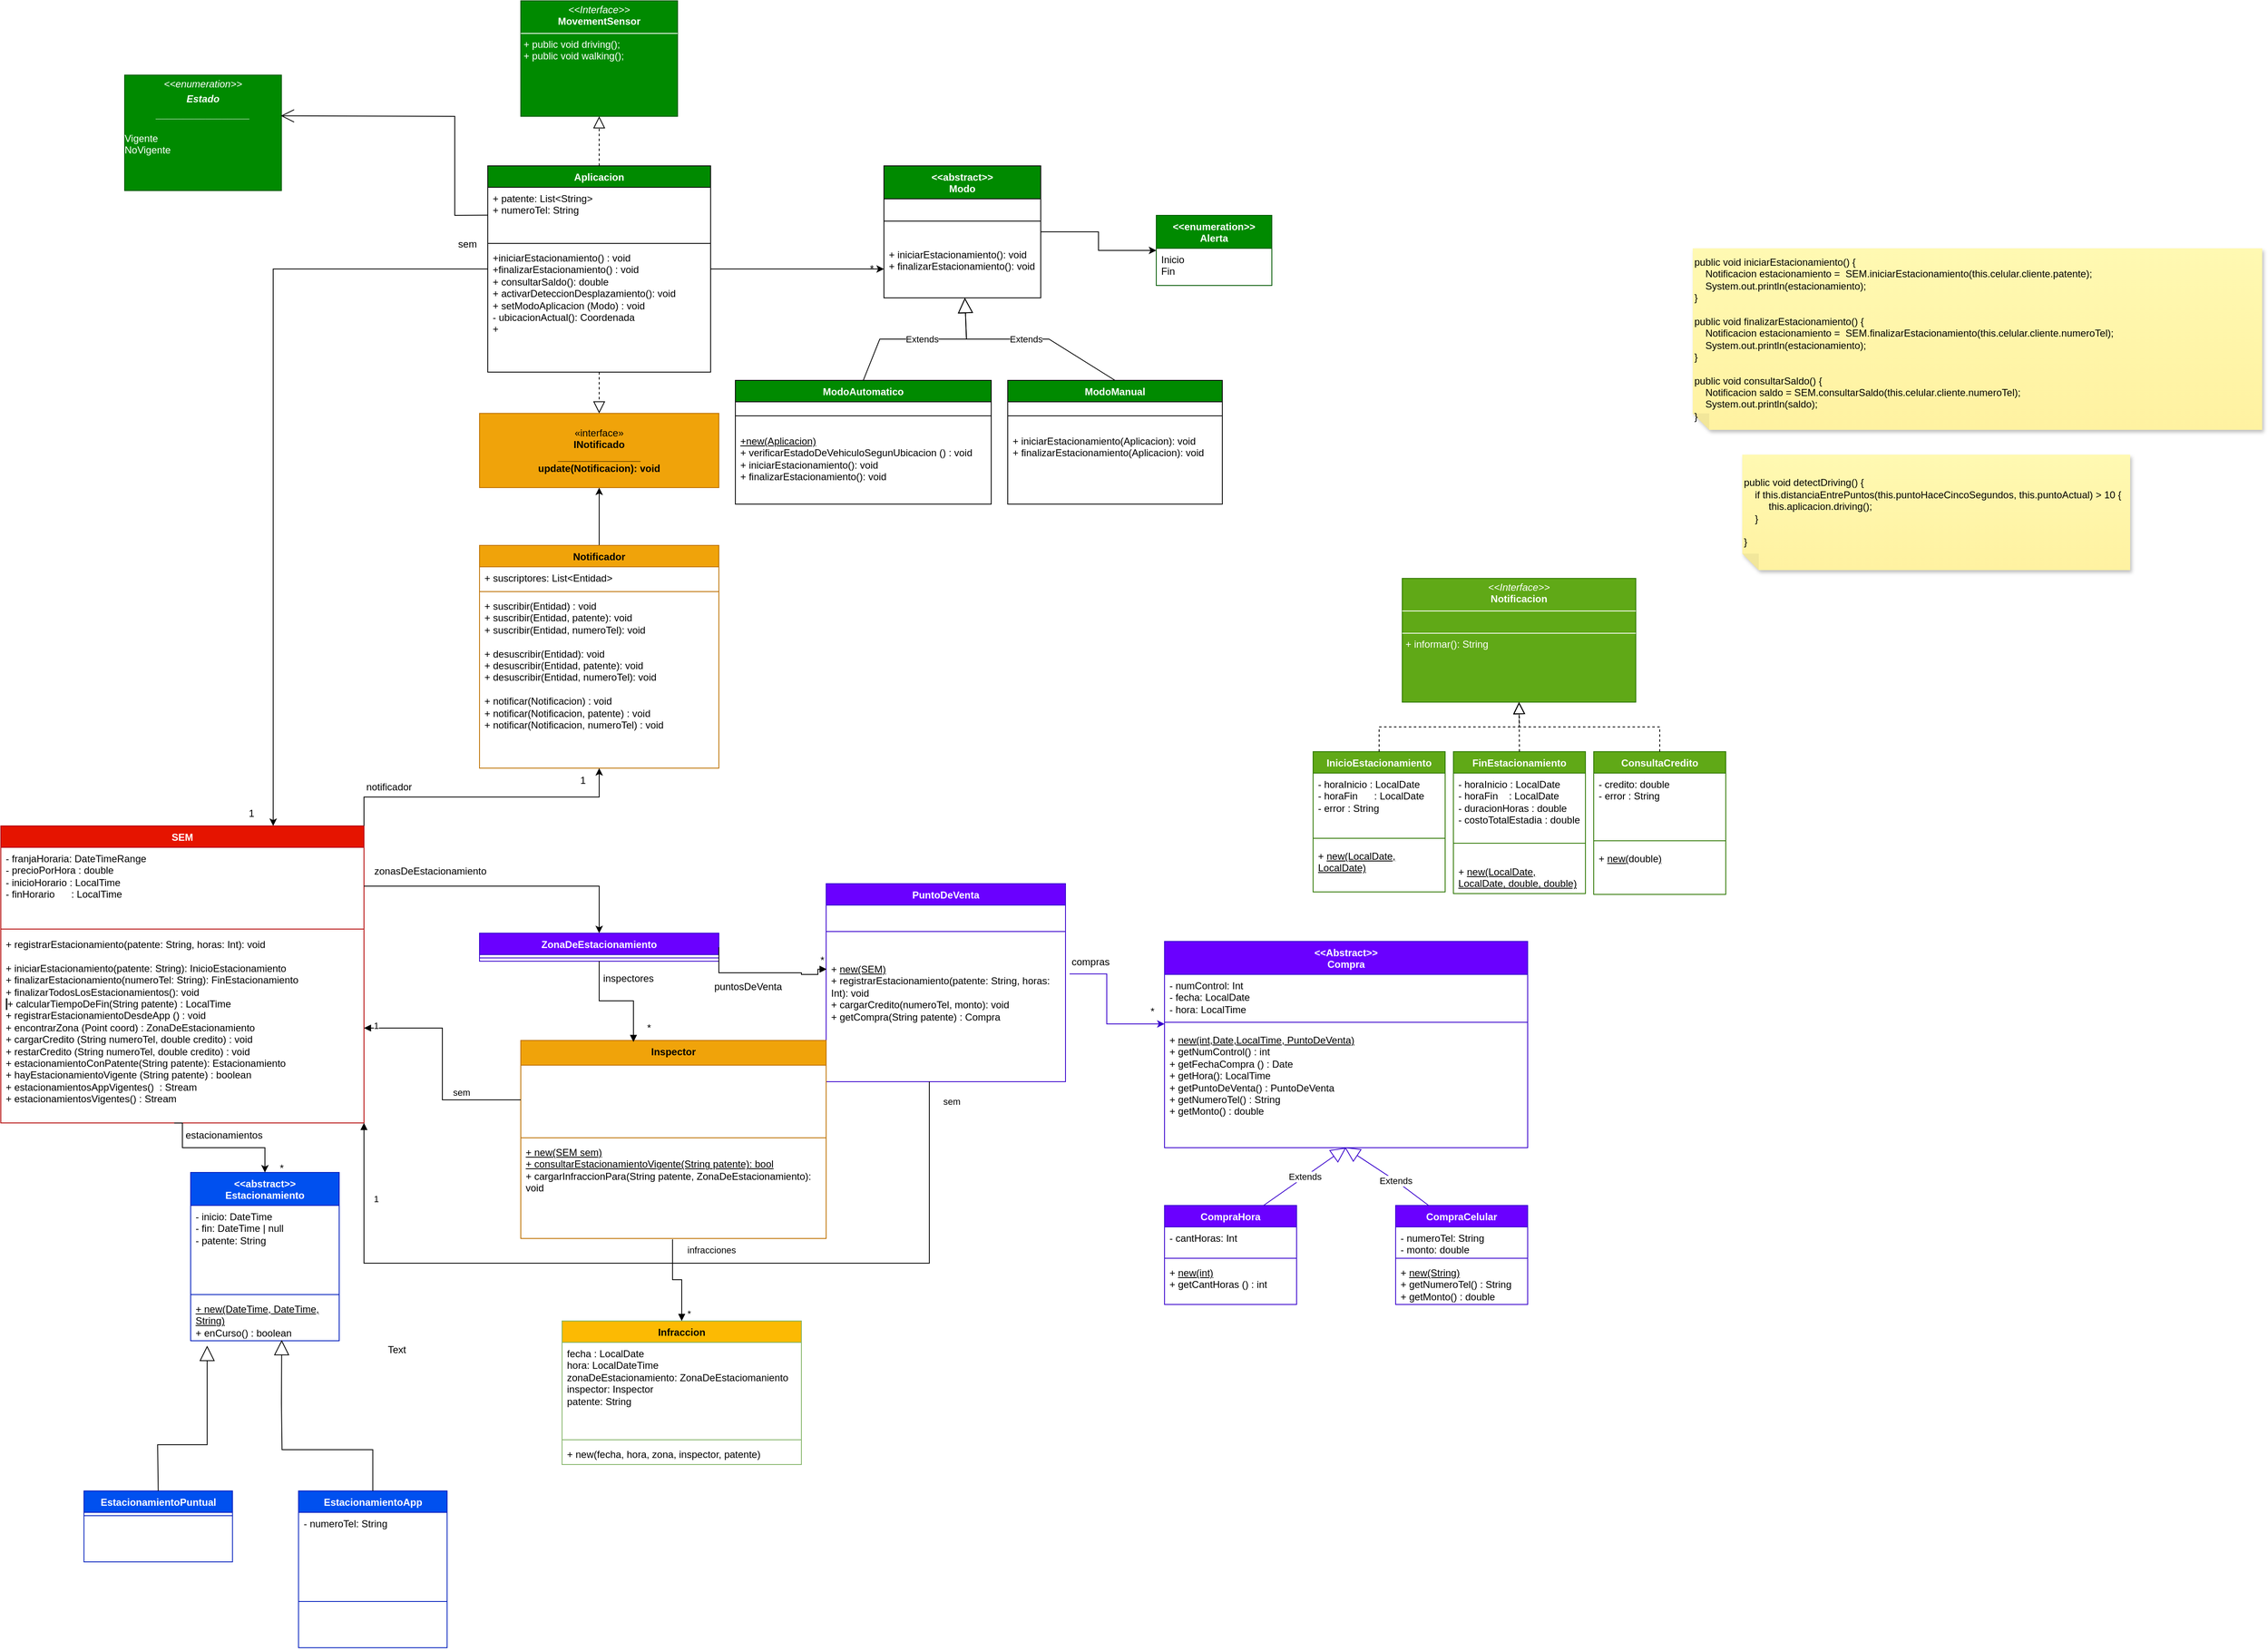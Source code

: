 <mxfile version="21.6.5" type="device">
  <diagram name="Página-1" id="Ph8hgLy5qz2Ab7b8ZbOv">
    <mxGraphModel dx="2476" dy="4134" grid="1" gridSize="10" guides="0" tooltips="0" connect="1" arrows="1" fold="1" page="1" pageScale="1" pageWidth="850" pageHeight="1100" math="0" shadow="0">
      <root>
        <mxCell id="0" />
        <mxCell id="1" parent="0" />
        <mxCell id="8a3vDf_izCCoVC7hsI8W-1" value="SEM" style="swimlane;fontStyle=1;align=center;verticalAlign=top;childLayout=stackLayout;horizontal=1;startSize=26;horizontalStack=0;resizeParent=1;resizeParentMax=0;resizeLast=0;collapsible=1;marginBottom=0;whiteSpace=wrap;html=1;fillColor=#e51400;strokeColor=#B20000;fontColor=#ffffff;" parent="1" vertex="1">
          <mxGeometry x="-350" y="-1340" width="440" height="360" as="geometry" />
        </mxCell>
        <mxCell id="8a3vDf_izCCoVC7hsI8W-2" value="- franjaHoraria: DateTimeRange&lt;br&gt;- precioPorHora : double&lt;br&gt;- inicioHorario : LocalTime&lt;br&gt;- finHorario&amp;nbsp; &amp;nbsp; &amp;nbsp; : LocalTime" style="text;strokeColor=none;fillColor=none;align=left;verticalAlign=top;spacingLeft=4;spacingRight=4;overflow=hidden;rotatable=0;points=[[0,0.5],[1,0.5]];portConstraint=eastwest;whiteSpace=wrap;html=1;" parent="8a3vDf_izCCoVC7hsI8W-1" vertex="1">
          <mxGeometry y="26" width="440" height="94" as="geometry" />
        </mxCell>
        <mxCell id="8a3vDf_izCCoVC7hsI8W-3" value="" style="line;strokeWidth=1;fillColor=none;align=left;verticalAlign=middle;spacingTop=-1;spacingLeft=3;spacingRight=3;rotatable=0;labelPosition=right;points=[];portConstraint=eastwest;strokeColor=inherit;" parent="8a3vDf_izCCoVC7hsI8W-1" vertex="1">
          <mxGeometry y="120" width="440" height="10" as="geometry" />
        </mxCell>
        <mxCell id="8a3vDf_izCCoVC7hsI8W-4" value="&lt;div&gt;&lt;span style=&quot;background-color: initial;&quot;&gt;+ registrarEstacionamiento(patente: String, horas: Int): void&lt;/span&gt;&lt;/div&gt;&lt;div&gt;&lt;span style=&quot;background-color: initial;&quot;&gt;&lt;br&gt;&lt;/span&gt;&lt;/div&gt;&lt;div&gt;+ iniciarEstacionamiento(patente: String): InicioEstacionamiento&lt;span style=&quot;background-color: initial;&quot;&gt;&lt;br&gt;&lt;/span&gt;&lt;/div&gt;&lt;div&gt;+ finalizarEstacionamiento(numeroTel: String):&amp;nbsp;&lt;span style=&quot;background-color: initial;&quot;&gt;FinEstacionamiento&lt;/span&gt;&lt;/div&gt;&lt;div&gt;&lt;span style=&quot;background-color: initial;&quot;&gt;+ finalizarTodosLosEstacionamientos(): void&lt;/span&gt;&lt;br&gt;&lt;/div&gt;&lt;div&gt;&lt;span style=&quot;background-color:#2f2f2f;padding:0px 0px 0px 2px;&quot;&gt;&lt;/span&gt;&lt;span style=&quot;background-color: initial;&quot;&gt;+ calcularTiempoDeFin(String patente) : LocalTime&amp;nbsp;&lt;/span&gt;&lt;/div&gt;&lt;div&gt;&lt;span style=&quot;background-color: initial;&quot;&gt;+ registrarEstacionamientoDesdeApp () : void&amp;nbsp;&lt;/span&gt;&lt;/div&gt;&lt;div&gt;&lt;span style=&quot;background-color: initial;&quot;&gt;+ encontrarZona (Point coord) : ZonaDeEstacionamiento&lt;/span&gt;&lt;/div&gt;&lt;div&gt;&lt;span style=&quot;background-color: initial;&quot;&gt;+ cargarCredito (String numeroTel, double credito) : void&amp;nbsp;&lt;/span&gt;&lt;/div&gt;&lt;div&gt;&lt;span style=&quot;background-color: initial;&quot;&gt;+ restarCredito (String numeroTel, double credito) : void&lt;/span&gt;&lt;/div&gt;+ estacionamientoConPatente(String patente)&lt;span style=&quot;background-color: initial;&quot;&gt;: Estacionamiento&lt;/span&gt;&lt;br&gt;&lt;div&gt;+ hayEstacionamientoVigente (String patente) : boolean&lt;/div&gt;&lt;div&gt;+ estacionamientosAppVigentes()&amp;nbsp; : Stream&lt;/div&gt;&lt;div&gt;+ estacionamientosVigentes() : Stream&lt;/div&gt;&lt;div&gt;&lt;br&gt;&lt;/div&gt;" style="text;strokeColor=none;fillColor=none;align=left;verticalAlign=top;spacingLeft=4;spacingRight=4;overflow=hidden;rotatable=0;points=[[0,0.5],[1,0.5]];portConstraint=eastwest;whiteSpace=wrap;html=1;" parent="8a3vDf_izCCoVC7hsI8W-1" vertex="1">
          <mxGeometry y="130" width="440" height="230" as="geometry" />
        </mxCell>
        <mxCell id="8a3vDf_izCCoVC7hsI8W-12" value="PuntoDeVenta" style="swimlane;fontStyle=1;align=center;verticalAlign=top;childLayout=stackLayout;horizontal=1;startSize=26;horizontalStack=0;resizeParent=1;resizeParentMax=0;resizeLast=0;collapsible=1;marginBottom=0;whiteSpace=wrap;html=1;fillColor=#6a00ff;strokeColor=#3700CC;fontColor=#ffffff;" parent="1" vertex="1">
          <mxGeometry x="650" y="-1270" width="290" height="240" as="geometry" />
        </mxCell>
        <mxCell id="8a3vDf_izCCoVC7hsI8W-14" value="" style="line;strokeWidth=1;fillColor=none;align=left;verticalAlign=middle;spacingTop=-1;spacingLeft=3;spacingRight=3;rotatable=0;labelPosition=right;points=[];portConstraint=eastwest;strokeColor=inherit;" parent="8a3vDf_izCCoVC7hsI8W-12" vertex="1">
          <mxGeometry y="26" width="290" height="64" as="geometry" />
        </mxCell>
        <mxCell id="8a3vDf_izCCoVC7hsI8W-15" value="&lt;div&gt;+ &lt;u&gt;new(SEM)&lt;/u&gt;&lt;/div&gt;+ registrarEstacionamiento(patente: String, horas: Int): void&lt;div&gt;+ cargarCredito(numeroTel, monto): void&lt;/div&gt;&lt;div&gt;+ getCompra(String patente) : Compra&lt;/div&gt;&lt;div&gt;&lt;br&gt;&lt;/div&gt;" style="text;strokeColor=none;fillColor=none;align=left;verticalAlign=top;spacingLeft=4;spacingRight=4;overflow=hidden;rotatable=0;points=[[0,0.5],[1,0.5]];portConstraint=eastwest;whiteSpace=wrap;html=1;" parent="8a3vDf_izCCoVC7hsI8W-12" vertex="1">
          <mxGeometry y="90" width="290" height="150" as="geometry" />
        </mxCell>
        <mxCell id="dAXx3UCSprJ37OStS0ac-14" value="public void iniciarEstacionamiento() {&lt;div&gt;&amp;nbsp; &amp;nbsp; Notificacion estacionamiento =&amp;nbsp; SEM.iniciarEstacionamiento(this.celular.cliente.patente);&lt;/div&gt;&lt;div&gt;&amp;nbsp; &amp;nbsp; System.out.println(estacionamiento);&lt;br&gt;&lt;/div&gt;&lt;div&gt;}&lt;/div&gt;&lt;div&gt;&lt;br&gt;&lt;/div&gt;&lt;div&gt;&lt;span style=&quot;background-color: initial;&quot;&gt;public void finalizarEstacionamiento() {&lt;/span&gt;&lt;br&gt;&lt;/div&gt;&lt;div&gt;&lt;div&gt;&amp;nbsp; &amp;nbsp;&amp;nbsp;&lt;span style=&quot;background-color: initial;&quot;&gt;Notificacion estacionamiento =&amp;nbsp;&lt;/span&gt;&lt;span style=&quot;background-color: initial;&quot;&gt;&amp;nbsp;&lt;/span&gt;&lt;span style=&quot;background-color: initial;&quot;&gt;SEM.finalizarEstacionamiento(this.celular.cliente.numeroTel);&lt;/span&gt;&lt;/div&gt;&lt;div&gt;&amp;nbsp; &amp;nbsp; System.out.println(estacionamiento);&lt;span style=&quot;background-color: initial;&quot;&gt;&lt;br&gt;&lt;/span&gt;&lt;/div&gt;&lt;div&gt;}&lt;/div&gt;&lt;/div&gt;&lt;div&gt;&lt;br&gt;&lt;/div&gt;&lt;div&gt;public void consultarSaldo() {&lt;div&gt;&amp;nbsp; &amp;nbsp; Notificacion saldo = SEM.consultarSaldo(this.celular.cliente.numeroTel);&lt;/div&gt;&lt;div&gt;&amp;nbsp; &amp;nbsp; System.out.println(saldo);&lt;/div&gt;&lt;div&gt;}&lt;/div&gt;&lt;/div&gt;" style="shape=note;whiteSpace=wrap;html=1;backgroundOutline=1;fontColor=#000000;darkOpacity=0.05;fillColor=#FFF9B2;strokeColor=none;fillStyle=solid;direction=west;gradientDirection=north;gradientColor=#FFF2A1;shadow=1;size=20;pointerEvents=1;align=left;" parent="1" vertex="1">
          <mxGeometry x="1700" y="-2040" width="690" height="220" as="geometry" />
        </mxCell>
        <mxCell id="nq5Ujv8WMAmKqzN0499h-49" style="edgeStyle=orthogonalEdgeStyle;rounded=0;orthogonalLoop=1;jettySize=auto;html=1;exitX=0.75;exitY=0;exitDx=0;exitDy=0;" parent="1" edge="1">
          <mxGeometry relative="1" as="geometry">
            <mxPoint x="737.6" y="-1210" as="targetPoint" />
            <mxPoint x="737.5" y="-1210" as="sourcePoint" />
          </mxGeometry>
        </mxCell>
        <mxCell id="dAXx3UCSprJ37OStS0ac-79" value="public void detectDriving() {&lt;div&gt;&amp;nbsp; &amp;nbsp; if this.distanciaEntrePuntos(this.puntoHaceCincoSegundos, this.puntoActual) &amp;gt; 10 {&lt;/div&gt;&lt;div&gt;&amp;nbsp; &amp;nbsp; &amp;nbsp; &amp;nbsp; &amp;nbsp;this.aplicacion.driving();&lt;/div&gt;&lt;div&gt;&amp;nbsp; &amp;nbsp; }&lt;/div&gt;&lt;div&gt;&lt;br&gt;&lt;/div&gt;&lt;div&gt;}&lt;/div&gt;" style="shape=note;whiteSpace=wrap;html=1;backgroundOutline=1;fontColor=#000000;darkOpacity=0.05;fillColor=#FFF9B2;strokeColor=none;fillStyle=solid;direction=west;gradientDirection=north;gradientColor=#FFF2A1;shadow=1;size=20;pointerEvents=1;align=left;" parent="1" vertex="1">
          <mxGeometry x="1760" y="-1790" width="470" height="140" as="geometry" />
        </mxCell>
        <mxCell id="dAXx3UCSprJ37OStS0ac-90" value="&amp;lt;&amp;lt;Abstract&amp;gt;&amp;gt;&lt;br&gt;Compra" style="swimlane;fontStyle=1;align=center;verticalAlign=top;childLayout=stackLayout;horizontal=1;startSize=40;horizontalStack=0;resizeParent=1;resizeParentMax=0;resizeLast=0;collapsible=1;marginBottom=0;whiteSpace=wrap;html=1;fillColor=#6a00ff;strokeColor=#3700CC;fontColor=#ffffff;" parent="1" vertex="1">
          <mxGeometry x="1060" y="-1200" width="440" height="250" as="geometry" />
        </mxCell>
        <mxCell id="dAXx3UCSprJ37OStS0ac-91" value="- numControl: Int&lt;div&gt;- fecha: LocalDate&lt;/div&gt;&lt;div&gt;- hora: LocalTime&lt;/div&gt;" style="text;strokeColor=none;fillColor=none;align=left;verticalAlign=top;spacingLeft=4;spacingRight=4;overflow=hidden;rotatable=0;points=[[0,0.5],[1,0.5]];portConstraint=eastwest;whiteSpace=wrap;html=1;" parent="dAXx3UCSprJ37OStS0ac-90" vertex="1">
          <mxGeometry y="40" width="440" height="50" as="geometry" />
        </mxCell>
        <mxCell id="dAXx3UCSprJ37OStS0ac-92" value="" style="line;strokeWidth=1;fillColor=none;align=left;verticalAlign=middle;spacingTop=-1;spacingLeft=3;spacingRight=3;rotatable=0;labelPosition=right;points=[];portConstraint=eastwest;strokeColor=inherit;" parent="dAXx3UCSprJ37OStS0ac-90" vertex="1">
          <mxGeometry y="90" width="440" height="16" as="geometry" />
        </mxCell>
        <mxCell id="dAXx3UCSprJ37OStS0ac-93" value="+ &lt;u&gt;new(int,Date,LocalTime, PuntoDeVenta)&lt;/u&gt;&lt;br&gt;+ getNumControl() : int&lt;br&gt;+ getFechaCompra () : Date&lt;br&gt;+ getHora(): LocalTime&lt;br&gt;+ getPuntoDeVenta() : PuntoDeVenta&lt;br&gt;+ getNumeroTel() : String&lt;br&gt;+&amp;nbsp;&lt;span style=&quot;background-color: initial;&quot;&gt;getMonto() : double&amp;nbsp;&lt;/span&gt;" style="text;strokeColor=none;fillColor=none;align=left;verticalAlign=top;spacingLeft=4;spacingRight=4;overflow=hidden;rotatable=0;points=[[0,0.5],[1,0.5]];portConstraint=eastwest;whiteSpace=wrap;html=1;" parent="dAXx3UCSprJ37OStS0ac-90" vertex="1">
          <mxGeometry y="106" width="440" height="144" as="geometry" />
        </mxCell>
        <mxCell id="dAXx3UCSprJ37OStS0ac-107" value="CompraHora" style="swimlane;fontStyle=1;align=center;verticalAlign=top;childLayout=stackLayout;horizontal=1;startSize=26;horizontalStack=0;resizeParent=1;resizeParentMax=0;resizeLast=0;collapsible=1;marginBottom=0;whiteSpace=wrap;html=1;fillColor=#6a00ff;strokeColor=#3700CC;fontColor=#ffffff;" parent="1" vertex="1">
          <mxGeometry x="1060" y="-880" width="160" height="120" as="geometry" />
        </mxCell>
        <mxCell id="dAXx3UCSprJ37OStS0ac-108" value="- cantHoras: Int" style="text;strokeColor=none;fillColor=none;align=left;verticalAlign=top;spacingLeft=4;spacingRight=4;overflow=hidden;rotatable=0;points=[[0,0.5],[1,0.5]];portConstraint=eastwest;whiteSpace=wrap;html=1;" parent="dAXx3UCSprJ37OStS0ac-107" vertex="1">
          <mxGeometry y="26" width="160" height="34" as="geometry" />
        </mxCell>
        <mxCell id="dAXx3UCSprJ37OStS0ac-109" value="" style="line;strokeWidth=1;fillColor=none;align=left;verticalAlign=middle;spacingTop=-1;spacingLeft=3;spacingRight=3;rotatable=0;labelPosition=right;points=[];portConstraint=eastwest;strokeColor=inherit;" parent="dAXx3UCSprJ37OStS0ac-107" vertex="1">
          <mxGeometry y="60" width="160" height="8" as="geometry" />
        </mxCell>
        <mxCell id="dAXx3UCSprJ37OStS0ac-110" value="+ &lt;u&gt;new(int)&lt;/u&gt;&lt;br&gt;+ getCantHoras () : int" style="text;strokeColor=none;fillColor=none;align=left;verticalAlign=top;spacingLeft=4;spacingRight=4;overflow=hidden;rotatable=0;points=[[0,0.5],[1,0.5]];portConstraint=eastwest;whiteSpace=wrap;html=1;" parent="dAXx3UCSprJ37OStS0ac-107" vertex="1">
          <mxGeometry y="68" width="160" height="52" as="geometry" />
        </mxCell>
        <mxCell id="dAXx3UCSprJ37OStS0ac-111" value="Extends" style="endArrow=block;endSize=16;endFill=0;html=1;rounded=0;entryX=0.496;entryY=0.996;entryDx=0;entryDy=0;exitX=0.25;exitY=0;exitDx=0;exitDy=0;entryPerimeter=0;fillColor=#6a00ff;strokeColor=#3700CC;" parent="1" source="WE8QVBraCrTSdyQqbKeZ-12" target="dAXx3UCSprJ37OStS0ac-93" edge="1">
          <mxGeometry x="-0.193" width="160" relative="1" as="geometry">
            <mxPoint x="1170" y="-930" as="sourcePoint" />
            <mxPoint x="360" y="-888" as="targetPoint" />
            <Array as="points">
              <mxPoint x="1340" y="-910" />
            </Array>
            <mxPoint as="offset" />
          </mxGeometry>
        </mxCell>
        <mxCell id="dAXx3UCSprJ37OStS0ac-112" value="Extends" style="endArrow=block;endSize=16;endFill=0;html=1;rounded=0;exitX=0.75;exitY=0;exitDx=0;exitDy=0;fillColor=#6a00ff;strokeColor=#3700CC;" parent="1" source="dAXx3UCSprJ37OStS0ac-107" edge="1">
          <mxGeometry width="160" relative="1" as="geometry">
            <mxPoint x="294" y="-868" as="sourcePoint" />
            <mxPoint x="1280" y="-950" as="targetPoint" />
            <Array as="points" />
          </mxGeometry>
        </mxCell>
        <mxCell id="nq5Ujv8WMAmKqzN0499h-56" style="edgeStyle=orthogonalEdgeStyle;rounded=0;orthogonalLoop=1;jettySize=auto;html=1;fillColor=#6a00ff;strokeColor=#3700CC;exitX=1.017;exitY=0.129;exitDx=0;exitDy=0;exitPerimeter=0;" parent="1" source="8a3vDf_izCCoVC7hsI8W-15" target="dAXx3UCSprJ37OStS0ac-90" edge="1">
          <mxGeometry relative="1" as="geometry">
            <Array as="points">
              <mxPoint x="990" y="-1161" />
              <mxPoint x="990" y="-1100" />
            </Array>
          </mxGeometry>
        </mxCell>
        <mxCell id="KOPwmGrZAwtq2mENKkFj-24" value="&amp;lt;&amp;lt;enumeration&amp;gt;&amp;gt;&lt;br&gt;Alerta" style="swimlane;fontStyle=1;align=center;verticalAlign=top;childLayout=stackLayout;horizontal=1;startSize=40;horizontalStack=0;resizeParent=1;resizeParentMax=0;resizeLast=0;collapsible=1;marginBottom=0;whiteSpace=wrap;html=1;fillColor=#008a00;fontColor=#ffffff;strokeColor=#005700;" parent="1" vertex="1">
          <mxGeometry x="1050" y="-2080" width="140" height="85" as="geometry">
            <mxRectangle x="2800" y="-1290" width="140" height="66" as="alternateBounds" />
          </mxGeometry>
        </mxCell>
        <mxCell id="KOPwmGrZAwtq2mENKkFj-27" value="Inicio&lt;br&gt;Fin" style="text;strokeColor=none;fillColor=none;align=left;verticalAlign=top;spacingLeft=4;spacingRight=4;overflow=hidden;rotatable=0;points=[[0,0.5],[1,0.5]];portConstraint=eastwest;whiteSpace=wrap;html=1;" parent="KOPwmGrZAwtq2mENKkFj-24" vertex="1">
          <mxGeometry y="40" width="140" height="45" as="geometry" />
        </mxCell>
        <mxCell id="nq5Ujv8WMAmKqzN0499h-88" value="*" style="text;html=1;align=center;verticalAlign=middle;resizable=0;points=[];autosize=1;strokeColor=none;fillColor=none;" parent="1" vertex="1">
          <mxGeometry x="1030" y="-1130" width="30" height="30" as="geometry" />
        </mxCell>
        <mxCell id="nq5Ujv8WMAmKqzN0499h-91" value="*" style="text;html=1;align=center;verticalAlign=middle;resizable=0;points=[];autosize=1;strokeColor=none;fillColor=none;" parent="1" vertex="1">
          <mxGeometry x="690" y="-2030" width="30" height="30" as="geometry" />
        </mxCell>
        <mxCell id="nq5Ujv8WMAmKqzN0499h-97" value="&lt;p style=&quot;margin:0px;margin-top:4px;text-align:center;&quot;&gt;&lt;i&gt;&amp;lt;&amp;lt;Interface&amp;gt;&amp;gt;&lt;/i&gt;&lt;br&gt;&lt;b&gt;MovementSensor&lt;/b&gt;&lt;br&gt;&lt;/p&gt;&lt;hr size=&quot;1&quot; style=&quot;border-style:solid;&quot;&gt;&lt;p style=&quot;margin:0px;margin-left:4px;&quot;&gt;&lt;/p&gt;&lt;div style=&quot;&quot;&gt;&lt;span style=&quot;background-color: initial;&quot;&gt;&amp;nbsp;+ public void driving();&lt;/span&gt;&lt;br&gt;&lt;/div&gt;&lt;div style=&quot;&quot;&gt;&lt;span style=&quot;background-color: initial;&quot;&gt;&amp;nbsp;+ public void walking();&lt;/span&gt;&lt;/div&gt;" style="verticalAlign=top;align=left;overflow=fill;html=1;whiteSpace=wrap;fillColor=#008a00;fontColor=#ffffff;strokeColor=#005700;" parent="1" vertex="1">
          <mxGeometry x="280" y="-2340" width="190" height="140" as="geometry" />
        </mxCell>
        <mxCell id="WE8QVBraCrTSdyQqbKeZ-59" style="edgeStyle=orthogonalEdgeStyle;rounded=0;orthogonalLoop=1;jettySize=auto;html=1;exitX=0.5;exitY=0;exitDx=0;exitDy=0;" parent="1" source="pLDKJ_9hUVwTu8d7Y6H8-2" target="pLDKJ_9hUVwTu8d7Y6H8-7" edge="1">
          <mxGeometry relative="1" as="geometry" />
        </mxCell>
        <mxCell id="pLDKJ_9hUVwTu8d7Y6H8-2" value="Notificador" style="swimlane;fontStyle=1;align=center;verticalAlign=top;childLayout=stackLayout;horizontal=1;startSize=26;horizontalStack=0;resizeParent=1;resizeParentMax=0;resizeLast=0;collapsible=1;marginBottom=0;whiteSpace=wrap;html=1;fillColor=#f0a30a;fontColor=#000000;strokeColor=#BD7000;" parent="1" vertex="1">
          <mxGeometry x="230" y="-1680" width="290" height="270" as="geometry" />
        </mxCell>
        <mxCell id="pLDKJ_9hUVwTu8d7Y6H8-3" value="+ suscriptores: List&amp;lt;Entidad&amp;gt;" style="text;strokeColor=none;fillColor=none;align=left;verticalAlign=top;spacingLeft=4;spacingRight=4;overflow=hidden;rotatable=0;points=[[0,0.5],[1,0.5]];portConstraint=eastwest;whiteSpace=wrap;html=1;" parent="pLDKJ_9hUVwTu8d7Y6H8-2" vertex="1">
          <mxGeometry y="26" width="290" height="26" as="geometry" />
        </mxCell>
        <mxCell id="pLDKJ_9hUVwTu8d7Y6H8-4" value="" style="line;strokeWidth=1;fillColor=none;align=left;verticalAlign=middle;spacingTop=-1;spacingLeft=3;spacingRight=3;rotatable=0;labelPosition=right;points=[];portConstraint=eastwest;strokeColor=inherit;" parent="pLDKJ_9hUVwTu8d7Y6H8-2" vertex="1">
          <mxGeometry y="52" width="290" height="8" as="geometry" />
        </mxCell>
        <mxCell id="pLDKJ_9hUVwTu8d7Y6H8-5" value="+ suscribir(Entidad) : void&lt;div&gt;+ suscribir(Entidad, patente): void&lt;/div&gt;&lt;div&gt;+ suscribir(Entidad, numeroTel): void&lt;br&gt;&lt;/div&gt;&lt;div&gt;&lt;br&gt;&lt;div&gt;+ desuscribir(Entidad): void&lt;/div&gt;&lt;div&gt;+ desuscribir(Entidad,&amp;nbsp;&lt;span style=&quot;background-color: initial;&quot;&gt;patente&lt;/span&gt;&lt;span style=&quot;background-color: initial;&quot;&gt;): void&lt;/span&gt;&lt;/div&gt;&lt;div&gt;+ desuscribir(Entidad,&amp;nbsp;&lt;span style=&quot;background-color: initial;&quot;&gt;numeroTel&lt;/span&gt;&lt;span style=&quot;background-color: initial;&quot;&gt;): void&lt;/span&gt;&lt;/div&gt;&lt;div&gt;&lt;br&gt;&lt;/div&gt;&lt;div&gt;+ notificar(Notificacion) : void&lt;/div&gt;&lt;/div&gt;&lt;div&gt;+ notificar(&lt;span style=&quot;background-color: initial;&quot;&gt;Notificacion,&amp;nbsp;&lt;/span&gt;&lt;span style=&quot;background-color: initial;&quot;&gt;patente&lt;/span&gt;&lt;span style=&quot;background-color: initial;&quot;&gt;) : void&lt;/span&gt;&lt;/div&gt;&lt;div&gt;+ notificar(&lt;span style=&quot;background-color: initial;&quot;&gt;Notificacion,&amp;nbsp;&lt;/span&gt;numeroTel&lt;span style=&quot;background-color: initial;&quot;&gt;) : void&lt;/span&gt;&lt;/div&gt;" style="text;strokeColor=none;fillColor=none;align=left;verticalAlign=top;spacingLeft=4;spacingRight=4;overflow=hidden;rotatable=0;points=[[0,0.5],[1,0.5]];portConstraint=eastwest;whiteSpace=wrap;html=1;" parent="pLDKJ_9hUVwTu8d7Y6H8-2" vertex="1">
          <mxGeometry y="60" width="290" height="210" as="geometry" />
        </mxCell>
        <mxCell id="pLDKJ_9hUVwTu8d7Y6H8-7" value="«interface»&lt;br&gt;&lt;b&gt;INotificado&lt;/b&gt;&lt;div&gt;&lt;b&gt;_______________&lt;/b&gt;&lt;/div&gt;&lt;div&gt;&lt;b&gt;update(Notificacion): void&lt;/b&gt;&lt;/div&gt;" style="html=1;whiteSpace=wrap;fillColor=#f0a30a;fontColor=#000000;strokeColor=#BD7000;" parent="1" vertex="1">
          <mxGeometry x="230" y="-1840" width="290" height="90" as="geometry" />
        </mxCell>
        <mxCell id="7Ug06tFce1rayLk8FWP_-5" value="1&amp;nbsp;" style="text;html=1;align=center;verticalAlign=middle;resizable=0;points=[];autosize=1;strokeColor=none;fillColor=none;" parent="1" vertex="1">
          <mxGeometry x="-60" y="-1370" width="30" height="30" as="geometry" />
        </mxCell>
        <mxCell id="5nDzNPN20ja-qwvbT2dB-7" value="&lt;p style=&quot;margin:0px;margin-top:4px;text-align:center;&quot;&gt;&lt;i&gt;&amp;lt;&amp;lt;Interface&amp;gt;&amp;gt;&lt;/i&gt;&lt;br&gt;&lt;b&gt;Notificacion&lt;/b&gt;&lt;/p&gt;&lt;hr size=&quot;1&quot; style=&quot;border-style:solid;&quot;&gt;&lt;p style=&quot;margin:0px;margin-left:4px;&quot;&gt;&lt;br&gt;&lt;/p&gt;&lt;hr size=&quot;1&quot; style=&quot;border-style:solid;&quot;&gt;&lt;p style=&quot;margin:0px;margin-left:4px;&quot;&gt;+ informar(): String&lt;/p&gt;" style="verticalAlign=top;align=left;overflow=fill;html=1;whiteSpace=wrap;fillColor=#60a917;fontColor=#ffffff;strokeColor=#2D7600;" parent="1" vertex="1">
          <mxGeometry x="1348" y="-1640" width="283" height="150" as="geometry" />
        </mxCell>
        <mxCell id="5nDzNPN20ja-qwvbT2dB-8" value="InicioEstacionamiento" style="swimlane;fontStyle=1;align=center;verticalAlign=top;childLayout=stackLayout;horizontal=1;startSize=26;horizontalStack=0;resizeParent=1;resizeParentMax=0;resizeLast=0;collapsible=1;marginBottom=0;whiteSpace=wrap;html=1;fillColor=#60a917;fontColor=#ffffff;strokeColor=#2D7600;" parent="1" vertex="1">
          <mxGeometry x="1240" y="-1430" width="160" height="170" as="geometry">
            <mxRectangle x="-1250" y="-1460" width="170" height="30" as="alternateBounds" />
          </mxGeometry>
        </mxCell>
        <mxCell id="5nDzNPN20ja-qwvbT2dB-9" value="- horaInicio : LocalDate&lt;br&gt;- horaFin&amp;nbsp; &amp;nbsp; &amp;nbsp; : LocalDate&lt;br&gt;- error : String" style="text;strokeColor=none;fillColor=none;align=left;verticalAlign=top;spacingLeft=4;spacingRight=4;overflow=hidden;rotatable=0;points=[[0,0.5],[1,0.5]];portConstraint=eastwest;whiteSpace=wrap;html=1;" parent="5nDzNPN20ja-qwvbT2dB-8" vertex="1">
          <mxGeometry y="26" width="160" height="71" as="geometry" />
        </mxCell>
        <mxCell id="5nDzNPN20ja-qwvbT2dB-10" value="" style="line;strokeWidth=1;fillColor=none;align=left;verticalAlign=middle;spacingTop=-1;spacingLeft=3;spacingRight=3;rotatable=0;labelPosition=right;points=[];portConstraint=eastwest;strokeColor=inherit;" parent="5nDzNPN20ja-qwvbT2dB-8" vertex="1">
          <mxGeometry y="97" width="160" height="16" as="geometry" />
        </mxCell>
        <mxCell id="5nDzNPN20ja-qwvbT2dB-11" value="+ &lt;u&gt;new(LocalDate, LocalDate)&lt;br&gt;&lt;/u&gt;" style="text;strokeColor=none;fillColor=none;align=left;verticalAlign=top;spacingLeft=4;spacingRight=4;overflow=hidden;rotatable=0;points=[[0,0.5],[1,0.5]];portConstraint=eastwest;whiteSpace=wrap;html=1;" parent="5nDzNPN20ja-qwvbT2dB-8" vertex="1">
          <mxGeometry y="113" width="160" height="57" as="geometry" />
        </mxCell>
        <mxCell id="5nDzNPN20ja-qwvbT2dB-12" value="FinEstacionamiento" style="swimlane;fontStyle=1;align=center;verticalAlign=top;childLayout=stackLayout;horizontal=1;startSize=26;horizontalStack=0;resizeParent=1;resizeParentMax=0;resizeLast=0;collapsible=1;marginBottom=0;whiteSpace=wrap;html=1;fillColor=#60a917;fontColor=#ffffff;strokeColor=#2D7600;" parent="1" vertex="1">
          <mxGeometry x="1410" y="-1430" width="160" height="172" as="geometry">
            <mxRectangle x="-1069" y="-1460" width="150" height="30" as="alternateBounds" />
          </mxGeometry>
        </mxCell>
        <mxCell id="5nDzNPN20ja-qwvbT2dB-13" value="- horaInicio : LocalDate&lt;br&gt;- horaFin&amp;nbsp; &amp;nbsp; : LocalDate&lt;br&gt;- duracionHoras : double&lt;br&gt;- costoTotalEstadia : double" style="text;strokeColor=none;fillColor=none;align=left;verticalAlign=top;spacingLeft=4;spacingRight=4;overflow=hidden;rotatable=0;points=[[0,0.5],[1,0.5]];portConstraint=eastwest;whiteSpace=wrap;html=1;" parent="5nDzNPN20ja-qwvbT2dB-12" vertex="1">
          <mxGeometry y="26" width="160" height="64" as="geometry" />
        </mxCell>
        <mxCell id="5nDzNPN20ja-qwvbT2dB-14" value="" style="line;strokeWidth=1;fillColor=none;align=left;verticalAlign=middle;spacingTop=-1;spacingLeft=3;spacingRight=3;rotatable=0;labelPosition=right;points=[];portConstraint=eastwest;strokeColor=inherit;" parent="5nDzNPN20ja-qwvbT2dB-12" vertex="1">
          <mxGeometry y="90" width="160" height="42" as="geometry" />
        </mxCell>
        <mxCell id="5nDzNPN20ja-qwvbT2dB-15" value="+ &lt;u&gt;new(LocalDate, LocalDate, double, double)&lt;/u&gt;" style="text;strokeColor=none;fillColor=none;align=left;verticalAlign=top;spacingLeft=4;spacingRight=4;overflow=hidden;rotatable=0;points=[[0,0.5],[1,0.5]];portConstraint=eastwest;whiteSpace=wrap;html=1;" parent="5nDzNPN20ja-qwvbT2dB-12" vertex="1">
          <mxGeometry y="132" width="160" height="40" as="geometry" />
        </mxCell>
        <mxCell id="5nDzNPN20ja-qwvbT2dB-19" value="ConsultaCredito" style="swimlane;fontStyle=1;align=center;verticalAlign=top;childLayout=stackLayout;horizontal=1;startSize=26;horizontalStack=0;resizeParent=1;resizeParentMax=0;resizeLast=0;collapsible=1;marginBottom=0;whiteSpace=wrap;html=1;fillColor=#60a917;fontColor=#ffffff;strokeColor=#2D7600;" parent="1" vertex="1">
          <mxGeometry x="1580" y="-1430" width="160" height="173" as="geometry">
            <mxRectangle x="-1250" y="-1460" width="170" height="30" as="alternateBounds" />
          </mxGeometry>
        </mxCell>
        <mxCell id="5nDzNPN20ja-qwvbT2dB-20" value="- credito: double&lt;br&gt;- error : String" style="text;strokeColor=none;fillColor=none;align=left;verticalAlign=top;spacingLeft=4;spacingRight=4;overflow=hidden;rotatable=0;points=[[0,0.5],[1,0.5]];portConstraint=eastwest;whiteSpace=wrap;html=1;" parent="5nDzNPN20ja-qwvbT2dB-19" vertex="1">
          <mxGeometry y="26" width="160" height="74" as="geometry" />
        </mxCell>
        <mxCell id="5nDzNPN20ja-qwvbT2dB-21" value="" style="line;strokeWidth=1;fillColor=none;align=left;verticalAlign=middle;spacingTop=-1;spacingLeft=3;spacingRight=3;rotatable=0;labelPosition=right;points=[];portConstraint=eastwest;strokeColor=inherit;" parent="5nDzNPN20ja-qwvbT2dB-19" vertex="1">
          <mxGeometry y="100" width="160" height="16" as="geometry" />
        </mxCell>
        <mxCell id="5nDzNPN20ja-qwvbT2dB-22" value="+ &lt;u&gt;new(&lt;/u&gt;double&lt;u&gt;)&lt;br&gt;&lt;/u&gt;" style="text;strokeColor=none;fillColor=none;align=left;verticalAlign=top;spacingLeft=4;spacingRight=4;overflow=hidden;rotatable=0;points=[[0,0.5],[1,0.5]];portConstraint=eastwest;whiteSpace=wrap;html=1;" parent="5nDzNPN20ja-qwvbT2dB-19" vertex="1">
          <mxGeometry y="116" width="160" height="57" as="geometry" />
        </mxCell>
        <mxCell id="5nDzNPN20ja-qwvbT2dB-43" style="edgeStyle=orthogonalEdgeStyle;rounded=0;orthogonalLoop=1;jettySize=auto;html=1;" parent="1" source="WE8QVBraCrTSdyQqbKeZ-28" target="KOPwmGrZAwtq2mENKkFj-24" edge="1">
          <mxGeometry relative="1" as="geometry">
            <mxPoint x="990" y="-1930" as="targetPoint" />
            <Array as="points" />
            <mxPoint x="890" y="-1998" as="sourcePoint" />
          </mxGeometry>
        </mxCell>
        <mxCell id="5nDzNPN20ja-qwvbT2dB-30" value="&lt;font color=&quot;#ffffff&quot;&gt;ModoAutomatico&lt;/font&gt;" style="swimlane;fontStyle=1;align=center;verticalAlign=top;childLayout=stackLayout;horizontal=1;startSize=26;horizontalStack=0;resizeParent=1;resizeParentMax=0;resizeLast=0;collapsible=1;marginBottom=0;whiteSpace=wrap;html=1;fillColor=#008A00;" parent="1" vertex="1">
          <mxGeometry x="540" y="-1880" width="310" height="150" as="geometry" />
        </mxCell>
        <mxCell id="5nDzNPN20ja-qwvbT2dB-32" value="" style="line;strokeWidth=1;fillColor=none;align=left;verticalAlign=middle;spacingTop=-1;spacingLeft=3;spacingRight=3;rotatable=0;labelPosition=right;points=[];portConstraint=eastwest;strokeColor=inherit;" parent="5nDzNPN20ja-qwvbT2dB-30" vertex="1">
          <mxGeometry y="26" width="310" height="34" as="geometry" />
        </mxCell>
        <mxCell id="WODY8MUomXc8R8c-d-ok-17" value="&lt;u&gt;+new(Aplicacion)&lt;br&gt;&lt;/u&gt;+ verificarEstadoDeVehiculoSegunUbicacion () : void&amp;nbsp;&lt;br&gt;+ iniciarEstacionamiento(): void&lt;div&gt;+ finalizarEstacionamiento(): void&lt;/div&gt;" style="text;strokeColor=none;fillColor=none;align=left;verticalAlign=top;spacingLeft=4;spacingRight=4;overflow=hidden;rotatable=0;points=[[0,0.5],[1,0.5]];portConstraint=eastwest;whiteSpace=wrap;html=1;" parent="5nDzNPN20ja-qwvbT2dB-30" vertex="1">
          <mxGeometry y="60" width="310" height="90" as="geometry" />
        </mxCell>
        <mxCell id="5nDzNPN20ja-qwvbT2dB-34" value="&lt;font color=&quot;#ffffff&quot;&gt;ModoManual&lt;/font&gt;" style="swimlane;fontStyle=1;align=center;verticalAlign=top;childLayout=stackLayout;horizontal=1;startSize=26;horizontalStack=0;resizeParent=1;resizeParentMax=0;resizeLast=0;collapsible=1;marginBottom=0;whiteSpace=wrap;html=1;fillColor=#008A00;" parent="1" vertex="1">
          <mxGeometry x="870" y="-1880" width="260" height="150" as="geometry" />
        </mxCell>
        <mxCell id="5nDzNPN20ja-qwvbT2dB-36" value="" style="line;strokeWidth=1;fillColor=none;align=left;verticalAlign=middle;spacingTop=-1;spacingLeft=3;spacingRight=3;rotatable=0;labelPosition=right;points=[];portConstraint=eastwest;strokeColor=inherit;" parent="5nDzNPN20ja-qwvbT2dB-34" vertex="1">
          <mxGeometry y="26" width="260" height="34" as="geometry" />
        </mxCell>
        <mxCell id="WODY8MUomXc8R8c-d-ok-19" value="+ iniciarEstacionamiento(Aplicacion): void&lt;div&gt;+ finalizarEstacionamiento(Aplicacion): void&lt;/div&gt;" style="text;strokeColor=none;fillColor=none;align=left;verticalAlign=top;spacingLeft=4;spacingRight=4;overflow=hidden;rotatable=0;points=[[0,0.5],[1,0.5]];portConstraint=eastwest;whiteSpace=wrap;html=1;" parent="5nDzNPN20ja-qwvbT2dB-34" vertex="1">
          <mxGeometry y="60" width="260" height="90" as="geometry" />
        </mxCell>
        <mxCell id="5nDzNPN20ja-qwvbT2dB-39" value="Extends" style="endArrow=block;endSize=16;endFill=0;html=1;rounded=0;exitX=0.5;exitY=0;exitDx=0;exitDy=0;" parent="1" source="5nDzNPN20ja-qwvbT2dB-30" target="WE8QVBraCrTSdyQqbKeZ-28" edge="1">
          <mxGeometry width="160" relative="1" as="geometry">
            <mxPoint x="720" y="-1854.13" as="sourcePoint" />
            <mxPoint x="820" y="-1946" as="targetPoint" />
            <Array as="points">
              <mxPoint x="715" y="-1930" />
              <mxPoint x="820" y="-1930" />
            </Array>
          </mxGeometry>
        </mxCell>
        <mxCell id="5nDzNPN20ja-qwvbT2dB-41" value="Extends" style="endArrow=block;endSize=16;endFill=0;html=1;rounded=0;exitX=0.5;exitY=0;exitDx=0;exitDy=0;" parent="1" source="5nDzNPN20ja-qwvbT2dB-34" target="WE8QVBraCrTSdyQqbKeZ-28" edge="1">
          <mxGeometry width="160" relative="1" as="geometry">
            <mxPoint x="1020" y="-1884.13" as="sourcePoint" />
            <mxPoint x="820" y="-1946" as="targetPoint" />
            <Array as="points">
              <mxPoint x="920" y="-1930" />
              <mxPoint x="820" y="-1930" />
            </Array>
          </mxGeometry>
        </mxCell>
        <mxCell id="5nDzNPN20ja-qwvbT2dB-44" style="edgeStyle=orthogonalEdgeStyle;rounded=0;orthogonalLoop=1;jettySize=auto;html=1;" parent="1" source="WE8QVBraCrTSdyQqbKeZ-33" target="WE8QVBraCrTSdyQqbKeZ-28" edge="1">
          <mxGeometry relative="1" as="geometry">
            <mxPoint x="640" y="-2037.96" as="sourcePoint" />
            <mxPoint x="750" y="-1998" as="targetPoint" />
            <Array as="points">
              <mxPoint x="435" y="-2038" />
            </Array>
          </mxGeometry>
        </mxCell>
        <mxCell id="WE8QVBraCrTSdyQqbKeZ-5" value="" style="endArrow=block;dashed=1;endFill=0;endSize=12;html=1;rounded=0;exitX=0.5;exitY=0;exitDx=0;exitDy=0;entryX=0.5;entryY=1;entryDx=0;entryDy=0;" parent="1" source="5nDzNPN20ja-qwvbT2dB-8" target="5nDzNPN20ja-qwvbT2dB-7" edge="1">
          <mxGeometry width="160" relative="1" as="geometry">
            <mxPoint x="1370" y="-1460" as="sourcePoint" />
            <mxPoint x="1530" y="-1460" as="targetPoint" />
            <Array as="points">
              <mxPoint x="1320" y="-1460" />
              <mxPoint x="1490" y="-1460" />
            </Array>
          </mxGeometry>
        </mxCell>
        <mxCell id="WE8QVBraCrTSdyQqbKeZ-6" value="" style="endArrow=block;dashed=1;endFill=0;endSize=12;html=1;rounded=0;exitX=0.5;exitY=0;exitDx=0;exitDy=0;entryX=0.5;entryY=1;entryDx=0;entryDy=0;" parent="1" source="5nDzNPN20ja-qwvbT2dB-12" target="5nDzNPN20ja-qwvbT2dB-7" edge="1">
          <mxGeometry width="160" relative="1" as="geometry">
            <mxPoint x="810" y="-1440" as="sourcePoint" />
            <mxPoint x="950" y="-1540" as="targetPoint" />
          </mxGeometry>
        </mxCell>
        <mxCell id="WE8QVBraCrTSdyQqbKeZ-7" value="" style="endArrow=block;dashed=1;endFill=0;endSize=12;html=1;rounded=0;exitX=0.5;exitY=0;exitDx=0;exitDy=0;entryX=0.5;entryY=1;entryDx=0;entryDy=0;" parent="1" source="5nDzNPN20ja-qwvbT2dB-19" target="5nDzNPN20ja-qwvbT2dB-7" edge="1">
          <mxGeometry width="160" relative="1" as="geometry">
            <mxPoint x="1370" y="-1410" as="sourcePoint" />
            <mxPoint x="1510" y="-1510" as="targetPoint" />
            <Array as="points">
              <mxPoint x="1660" y="-1460" />
              <mxPoint x="1490" y="-1460" />
            </Array>
          </mxGeometry>
        </mxCell>
        <mxCell id="WE8QVBraCrTSdyQqbKeZ-9" value="" style="endArrow=block;dashed=1;endFill=0;endSize=12;html=1;rounded=0;entryX=0.5;entryY=1;entryDx=0;entryDy=0;" parent="1" source="WE8QVBraCrTSdyQqbKeZ-33" target="nq5Ujv8WMAmKqzN0499h-97" edge="1">
          <mxGeometry width="160" relative="1" as="geometry">
            <mxPoint x="505" y="-2150" as="sourcePoint" />
            <mxPoint x="730" y="-2200" as="targetPoint" />
          </mxGeometry>
        </mxCell>
        <mxCell id="WE8QVBraCrTSdyQqbKeZ-12" value="CompraCelular" style="swimlane;fontStyle=1;align=center;verticalAlign=top;childLayout=stackLayout;horizontal=1;startSize=26;horizontalStack=0;resizeParent=1;resizeParentMax=0;resizeLast=0;collapsible=1;marginBottom=0;whiteSpace=wrap;html=1;fillColor=#6a00ff;strokeColor=#3700CC;fontColor=#ffffff;" parent="1" vertex="1">
          <mxGeometry x="1340" y="-880" width="160" height="120" as="geometry" />
        </mxCell>
        <mxCell id="WE8QVBraCrTSdyQqbKeZ-13" value="- numeroTel: String&lt;div&gt;- monto: double&lt;/div&gt;" style="text;strokeColor=none;fillColor=none;align=left;verticalAlign=top;spacingLeft=4;spacingRight=4;overflow=hidden;rotatable=0;points=[[0,0.5],[1,0.5]];portConstraint=eastwest;whiteSpace=wrap;html=1;" parent="WE8QVBraCrTSdyQqbKeZ-12" vertex="1">
          <mxGeometry y="26" width="160" height="34" as="geometry" />
        </mxCell>
        <mxCell id="WE8QVBraCrTSdyQqbKeZ-14" value="" style="line;strokeWidth=1;fillColor=none;align=left;verticalAlign=middle;spacingTop=-1;spacingLeft=3;spacingRight=3;rotatable=0;labelPosition=right;points=[];portConstraint=eastwest;strokeColor=inherit;" parent="WE8QVBraCrTSdyQqbKeZ-12" vertex="1">
          <mxGeometry y="60" width="160" height="8" as="geometry" />
        </mxCell>
        <mxCell id="WE8QVBraCrTSdyQqbKeZ-15" value="+&amp;nbsp;&lt;u&gt;new(String)&lt;/u&gt;&lt;br&gt;+ getNumeroTel() : String&lt;div&gt;+ getMonto() : double&lt;/div&gt;" style="text;strokeColor=none;fillColor=none;align=left;verticalAlign=top;spacingLeft=4;spacingRight=4;overflow=hidden;rotatable=0;points=[[0,0.5],[1,0.5]];portConstraint=eastwest;whiteSpace=wrap;html=1;" parent="WE8QVBraCrTSdyQqbKeZ-12" vertex="1">
          <mxGeometry y="68" width="160" height="52" as="geometry" />
        </mxCell>
        <mxCell id="WE8QVBraCrTSdyQqbKeZ-17" value="&lt;div&gt;&amp;lt;&amp;lt;abstract&amp;gt;&amp;gt;&lt;/div&gt;Estacionamiento" style="swimlane;fontStyle=1;align=center;verticalAlign=top;childLayout=stackLayout;horizontal=1;startSize=40;horizontalStack=0;resizeParent=1;resizeParentMax=0;resizeLast=0;collapsible=1;marginBottom=0;whiteSpace=wrap;html=1;fillColor=#0050ef;fontColor=#ffffff;strokeColor=#001DBC;" parent="1" vertex="1">
          <mxGeometry x="-120" y="-920" width="180" height="204" as="geometry">
            <mxRectangle x="-680" y="-1420" width="140" height="30" as="alternateBounds" />
          </mxGeometry>
        </mxCell>
        <mxCell id="WE8QVBraCrTSdyQqbKeZ-18" value="- inicio: DateTime&lt;div&gt;- fin: DateTime | null&lt;/div&gt;&lt;div&gt;- patente: String&lt;/div&gt;" style="text;strokeColor=none;fillColor=none;align=left;verticalAlign=top;spacingLeft=4;spacingRight=4;overflow=hidden;rotatable=0;points=[[0,0.5],[1,0.5]];portConstraint=eastwest;whiteSpace=wrap;html=1;" parent="WE8QVBraCrTSdyQqbKeZ-17" vertex="1">
          <mxGeometry y="40" width="180" height="104" as="geometry" />
        </mxCell>
        <mxCell id="WE8QVBraCrTSdyQqbKeZ-19" value="" style="line;strokeWidth=1;fillColor=none;align=left;verticalAlign=middle;spacingTop=-1;spacingLeft=3;spacingRight=3;rotatable=0;labelPosition=right;points=[];portConstraint=eastwest;strokeColor=inherit;" parent="WE8QVBraCrTSdyQqbKeZ-17" vertex="1">
          <mxGeometry y="144" width="180" height="8" as="geometry" />
        </mxCell>
        <mxCell id="WE8QVBraCrTSdyQqbKeZ-20" value="&lt;u&gt;+ new(DateTime, DateTime, String)&lt;/u&gt;&lt;br&gt;+&amp;nbsp;enCurso() : boolean&amp;nbsp;&lt;br&gt;&lt;u&gt;&lt;br&gt;&lt;/u&gt;" style="text;strokeColor=none;fillColor=none;align=left;verticalAlign=top;spacingLeft=4;spacingRight=4;overflow=hidden;rotatable=0;points=[[0,0.5],[1,0.5]];portConstraint=eastwest;whiteSpace=wrap;html=1;" parent="WE8QVBraCrTSdyQqbKeZ-17" vertex="1">
          <mxGeometry y="152" width="180" height="52" as="geometry" />
        </mxCell>
        <mxCell id="WE8QVBraCrTSdyQqbKeZ-23" style="edgeStyle=orthogonalEdgeStyle;rounded=0;orthogonalLoop=1;jettySize=auto;html=1;entryX=0.5;entryY=0;entryDx=0;entryDy=0;exitX=0.001;exitY=0.004;exitDx=0;exitDy=0;exitPerimeter=0;" parent="1" source="POrNnnDbhLGYnGD6kIeX-5" target="WE8QVBraCrTSdyQqbKeZ-17" edge="1">
          <mxGeometry relative="1" as="geometry">
            <mxPoint x="321.99" y="-1066.67" as="sourcePoint" />
            <Array as="points">
              <mxPoint x="-130" y="-950" />
              <mxPoint x="-30" y="-950" />
            </Array>
          </mxGeometry>
        </mxCell>
        <mxCell id="WE8QVBraCrTSdyQqbKeZ-28" value="&lt;font color=&quot;#ffffff&quot;&gt;&amp;lt;&amp;lt;abstract&amp;gt;&amp;gt;&lt;br&gt;Modo&lt;/font&gt;" style="swimlane;fontStyle=1;align=center;verticalAlign=top;childLayout=stackLayout;horizontal=1;startSize=40;horizontalStack=0;resizeParent=1;resizeParentMax=0;resizeLast=0;collapsible=1;marginBottom=0;whiteSpace=wrap;html=1;fillColor=#008A00;" parent="1" vertex="1">
          <mxGeometry x="720" y="-2140" width="190" height="160" as="geometry" />
        </mxCell>
        <mxCell id="WE8QVBraCrTSdyQqbKeZ-30" value="" style="line;strokeWidth=1;fillColor=none;align=left;verticalAlign=middle;spacingTop=-1;spacingLeft=3;spacingRight=3;rotatable=0;labelPosition=right;points=[];portConstraint=eastwest;strokeColor=inherit;" parent="WE8QVBraCrTSdyQqbKeZ-28" vertex="1">
          <mxGeometry y="40" width="190" height="54" as="geometry" />
        </mxCell>
        <mxCell id="WE8QVBraCrTSdyQqbKeZ-31" value="+ iniciarEstacionamiento(): void&lt;div&gt;+ finalizarEstacionamiento(): void&lt;/div&gt;" style="text;strokeColor=none;fillColor=none;align=left;verticalAlign=top;spacingLeft=4;spacingRight=4;overflow=hidden;rotatable=0;points=[[0,0.5],[1,0.5]];portConstraint=eastwest;whiteSpace=wrap;html=1;" parent="WE8QVBraCrTSdyQqbKeZ-28" vertex="1">
          <mxGeometry y="94" width="190" height="66" as="geometry" />
        </mxCell>
        <mxCell id="WE8QVBraCrTSdyQqbKeZ-33" value="&lt;span style=&quot;color: rgb(255, 255, 255);&quot;&gt;Aplicacion&lt;/span&gt;" style="swimlane;fontStyle=1;align=center;verticalAlign=top;childLayout=stackLayout;horizontal=1;startSize=26;horizontalStack=0;resizeParent=1;resizeParentMax=0;resizeLast=0;collapsible=1;marginBottom=0;whiteSpace=wrap;html=1;fillColor=#008A00;" parent="1" vertex="1">
          <mxGeometry x="240" y="-2140" width="270" height="250" as="geometry" />
        </mxCell>
        <mxCell id="WE8QVBraCrTSdyQqbKeZ-34" value="+ patente: List&amp;lt;String&amp;gt;&lt;div&gt;+ numeroTel: String&lt;/div&gt;&lt;div&gt;&lt;br&gt;&lt;/div&gt;" style="text;strokeColor=none;fillColor=none;align=left;verticalAlign=top;spacingLeft=4;spacingRight=4;overflow=hidden;rotatable=0;points=[[0,0.5],[1,0.5]];portConstraint=eastwest;whiteSpace=wrap;html=1;" parent="WE8QVBraCrTSdyQqbKeZ-33" vertex="1">
          <mxGeometry y="26" width="270" height="64" as="geometry" />
        </mxCell>
        <mxCell id="WE8QVBraCrTSdyQqbKeZ-35" value="" style="line;strokeWidth=1;fillColor=none;align=left;verticalAlign=middle;spacingTop=-1;spacingLeft=3;spacingRight=3;rotatable=0;labelPosition=right;points=[];portConstraint=eastwest;strokeColor=inherit;" parent="WE8QVBraCrTSdyQqbKeZ-33" vertex="1">
          <mxGeometry y="90" width="270" height="8" as="geometry" />
        </mxCell>
        <mxCell id="WE8QVBraCrTSdyQqbKeZ-36" value="+iniciarEstacionamiento() : void&lt;br&gt;&lt;div&gt;+finalizarEstacionamiento() : void&lt;/div&gt;&lt;div&gt;+ consultarSaldo(): double&lt;br&gt;&lt;/div&gt;&lt;div&gt;+ activarDeteccionDesplazamiento(): void&lt;/div&gt;&lt;div&gt;+ setModoAplicacion (Modo) : void&lt;/div&gt;&lt;div&gt;- ubicacionActual(): Coordenada&lt;/div&gt;&lt;div&gt;+ &lt;span style=&quot;background-color: initial;&quot;&gt;&amp;nbsp;&lt;/span&gt;&lt;/div&gt;" style="text;strokeColor=none;fillColor=none;align=left;verticalAlign=top;spacingLeft=4;spacingRight=4;overflow=hidden;rotatable=0;points=[[0,0.5],[1,0.5]];portConstraint=eastwest;whiteSpace=wrap;html=1;" parent="WE8QVBraCrTSdyQqbKeZ-33" vertex="1">
          <mxGeometry y="98" width="270" height="152" as="geometry" />
        </mxCell>
        <mxCell id="WE8QVBraCrTSdyQqbKeZ-37" value="Inspector" style="swimlane;fontStyle=1;align=center;verticalAlign=top;childLayout=stackLayout;horizontal=1;startSize=30;horizontalStack=0;resizeParent=1;resizeParentMax=0;resizeLast=0;collapsible=1;marginBottom=0;whiteSpace=wrap;html=1;fillColor=#f0a30a;fontColor=#000000;strokeColor=#BD7000;" parent="1" vertex="1">
          <mxGeometry x="280" y="-1080" width="370" height="240" as="geometry" />
        </mxCell>
        <mxCell id="WE8QVBraCrTSdyQqbKeZ-38" value="&lt;div style=&quot;&quot;&gt;&lt;br&gt;&lt;/div&gt;" style="text;strokeColor=none;fillColor=none;align=left;verticalAlign=top;spacingLeft=4;spacingRight=4;overflow=hidden;rotatable=0;points=[[0,0.5],[1,0.5]];portConstraint=eastwest;whiteSpace=wrap;html=1;" parent="WE8QVBraCrTSdyQqbKeZ-37" vertex="1">
          <mxGeometry y="30" width="370" height="84" as="geometry" />
        </mxCell>
        <mxCell id="WE8QVBraCrTSdyQqbKeZ-39" value="" style="line;strokeWidth=1;fillColor=none;align=left;verticalAlign=middle;spacingTop=-1;spacingLeft=3;spacingRight=3;rotatable=0;labelPosition=right;points=[];portConstraint=eastwest;strokeColor=inherit;" parent="WE8QVBraCrTSdyQqbKeZ-37" vertex="1">
          <mxGeometry y="114" width="370" height="8" as="geometry" />
        </mxCell>
        <mxCell id="WE8QVBraCrTSdyQqbKeZ-40" value="&lt;u&gt;+ new(SEM sem)&lt;/u&gt;&lt;div&gt;&lt;u&gt;+ consultarEstacionamientoVigente(String patente): bool&lt;/u&gt;&lt;/div&gt;&lt;div&gt;+ cargarInfraccionPara(String patente, ZonaDeEstacionamiento): void&lt;/div&gt;" style="text;strokeColor=none;fillColor=none;align=left;verticalAlign=top;spacingLeft=4;spacingRight=4;overflow=hidden;rotatable=0;points=[[0,0.5],[1,0.5]];portConstraint=eastwest;whiteSpace=wrap;html=1;" parent="WE8QVBraCrTSdyQqbKeZ-37" vertex="1">
          <mxGeometry y="122" width="370" height="118" as="geometry" />
        </mxCell>
        <mxCell id="WE8QVBraCrTSdyQqbKeZ-51" style="edgeStyle=orthogonalEdgeStyle;rounded=0;orthogonalLoop=1;jettySize=auto;html=1;entryX=0.75;entryY=0;entryDx=0;entryDy=0;" parent="1" source="WE8QVBraCrTSdyQqbKeZ-33" target="8a3vDf_izCCoVC7hsI8W-1" edge="1">
          <mxGeometry relative="1" as="geometry" />
        </mxCell>
        <mxCell id="WE8QVBraCrTSdyQqbKeZ-52" style="edgeStyle=orthogonalEdgeStyle;rounded=0;orthogonalLoop=1;jettySize=auto;html=1;" parent="1" source="8a3vDf_izCCoVC7hsI8W-2" target="WE8QVBraCrTSdyQqbKeZ-53" edge="1">
          <mxGeometry relative="1" as="geometry">
            <mxPoint x="280" y="-1135" as="targetPoint" />
          </mxGeometry>
        </mxCell>
        <mxCell id="WE8QVBraCrTSdyQqbKeZ-67" style="edgeStyle=orthogonalEdgeStyle;rounded=0;orthogonalLoop=1;jettySize=auto;html=1;exitX=1;exitY=0;exitDx=0;exitDy=0;" parent="1" source="8a3vDf_izCCoVC7hsI8W-1" target="pLDKJ_9hUVwTu8d7Y6H8-2" edge="1">
          <mxGeometry relative="1" as="geometry" />
        </mxCell>
        <mxCell id="WE8QVBraCrTSdyQqbKeZ-53" value="ZonaDeEstacionamiento" style="swimlane;fontStyle=1;align=center;verticalAlign=top;childLayout=stackLayout;horizontal=1;startSize=26;horizontalStack=0;resizeParent=1;resizeParentMax=0;resizeLast=0;collapsible=1;marginBottom=0;whiteSpace=wrap;html=1;fillColor=#6a00ff;fontColor=#ffffff;strokeColor=#3700CC;" parent="1" vertex="1">
          <mxGeometry x="230" y="-1210" width="290" height="34" as="geometry" />
        </mxCell>
        <mxCell id="WE8QVBraCrTSdyQqbKeZ-55" value="" style="line;strokeWidth=1;fillColor=none;align=left;verticalAlign=middle;spacingTop=-1;spacingLeft=3;spacingRight=3;rotatable=0;labelPosition=right;points=[];portConstraint=eastwest;strokeColor=inherit;" parent="WE8QVBraCrTSdyQqbKeZ-53" vertex="1">
          <mxGeometry y="26" width="290" height="8" as="geometry" />
        </mxCell>
        <mxCell id="WE8QVBraCrTSdyQqbKeZ-69" value="" style="endArrow=block;dashed=1;endFill=0;endSize=12;html=1;rounded=0;" parent="1" source="WE8QVBraCrTSdyQqbKeZ-33" target="pLDKJ_9hUVwTu8d7Y6H8-7" edge="1">
          <mxGeometry width="160" relative="1" as="geometry">
            <mxPoint x="570" y="-1930" as="sourcePoint" />
            <mxPoint x="570" y="-2020" as="targetPoint" />
          </mxGeometry>
        </mxCell>
        <mxCell id="WE8QVBraCrTSdyQqbKeZ-70" value="EstacionamientoPuntual" style="swimlane;fontStyle=1;align=center;verticalAlign=top;childLayout=stackLayout;horizontal=1;startSize=26;horizontalStack=0;resizeParent=1;resizeParentMax=0;resizeLast=0;collapsible=1;marginBottom=0;whiteSpace=wrap;html=1;fillColor=#0050ef;fontColor=#ffffff;strokeColor=#001DBC;" parent="1" vertex="1">
          <mxGeometry x="-249.28" y="-534" width="180" height="86" as="geometry">
            <mxRectangle x="-680" y="-1420" width="140" height="30" as="alternateBounds" />
          </mxGeometry>
        </mxCell>
        <mxCell id="WE8QVBraCrTSdyQqbKeZ-72" value="" style="line;strokeWidth=1;fillColor=none;align=left;verticalAlign=middle;spacingTop=-1;spacingLeft=3;spacingRight=3;rotatable=0;labelPosition=right;points=[];portConstraint=eastwest;strokeColor=inherit;" parent="WE8QVBraCrTSdyQqbKeZ-70" vertex="1">
          <mxGeometry y="26" width="180" height="8" as="geometry" />
        </mxCell>
        <mxCell id="WE8QVBraCrTSdyQqbKeZ-73" value="&lt;u&gt;&lt;br&gt;&lt;/u&gt;" style="text;strokeColor=none;fillColor=none;align=left;verticalAlign=top;spacingLeft=4;spacingRight=4;overflow=hidden;rotatable=0;points=[[0,0.5],[1,0.5]];portConstraint=eastwest;whiteSpace=wrap;html=1;" parent="WE8QVBraCrTSdyQqbKeZ-70" vertex="1">
          <mxGeometry y="34" width="180" height="52" as="geometry" />
        </mxCell>
        <mxCell id="WE8QVBraCrTSdyQqbKeZ-74" value="EstacionamientoApp" style="swimlane;fontStyle=1;align=center;verticalAlign=top;childLayout=stackLayout;horizontal=1;startSize=26;horizontalStack=0;resizeParent=1;resizeParentMax=0;resizeLast=0;collapsible=1;marginBottom=0;whiteSpace=wrap;html=1;fillColor=#0050ef;fontColor=#ffffff;strokeColor=#001DBC;" parent="1" vertex="1">
          <mxGeometry x="10.72" y="-534" width="180" height="190" as="geometry">
            <mxRectangle x="-680" y="-1420" width="140" height="30" as="alternateBounds" />
          </mxGeometry>
        </mxCell>
        <mxCell id="WE8QVBraCrTSdyQqbKeZ-75" value="&lt;div&gt;- numeroTel: String&lt;/div&gt;" style="text;strokeColor=none;fillColor=none;align=left;verticalAlign=top;spacingLeft=4;spacingRight=4;overflow=hidden;rotatable=0;points=[[0,0.5],[1,0.5]];portConstraint=eastwest;whiteSpace=wrap;html=1;" parent="WE8QVBraCrTSdyQqbKeZ-74" vertex="1">
          <mxGeometry y="26" width="180" height="104" as="geometry" />
        </mxCell>
        <mxCell id="WE8QVBraCrTSdyQqbKeZ-76" value="" style="line;strokeWidth=1;fillColor=none;align=left;verticalAlign=middle;spacingTop=-1;spacingLeft=3;spacingRight=3;rotatable=0;labelPosition=right;points=[];portConstraint=eastwest;strokeColor=inherit;" parent="WE8QVBraCrTSdyQqbKeZ-74" vertex="1">
          <mxGeometry y="130" width="180" height="8" as="geometry" />
        </mxCell>
        <mxCell id="WE8QVBraCrTSdyQqbKeZ-77" value="&lt;u&gt;&lt;br&gt;&lt;/u&gt;" style="text;strokeColor=none;fillColor=none;align=left;verticalAlign=top;spacingLeft=4;spacingRight=4;overflow=hidden;rotatable=0;points=[[0,0.5],[1,0.5]];portConstraint=eastwest;whiteSpace=wrap;html=1;" parent="WE8QVBraCrTSdyQqbKeZ-74" vertex="1">
          <mxGeometry y="138" width="180" height="52" as="geometry" />
        </mxCell>
        <mxCell id="WE8QVBraCrTSdyQqbKeZ-80" value="" style="endArrow=block;endSize=16;endFill=0;html=1;rounded=0;exitX=0.5;exitY=0;exitDx=0;exitDy=0;entryX=0.613;entryY=0.981;entryDx=0;entryDy=0;entryPerimeter=0;" parent="1" source="WE8QVBraCrTSdyQqbKeZ-74" target="WE8QVBraCrTSdyQqbKeZ-20" edge="1">
          <mxGeometry x="-0.654" y="-56" width="160" relative="1" as="geometry">
            <mxPoint x="-189.28" y="-534" as="sourcePoint" />
            <mxPoint x="-9" y="-720" as="targetPoint" />
            <Array as="points">
              <mxPoint x="100.72" y="-584" />
              <mxPoint x="-9.28" y="-584" />
              <mxPoint x="-10" y="-640" />
            </Array>
            <mxPoint as="offset" />
          </mxGeometry>
        </mxCell>
        <mxCell id="rT36cwaAmmByOBfnSAt3-1" value="" style="endArrow=block;endFill=1;html=1;edgeStyle=orthogonalEdgeStyle;align=left;verticalAlign=top;rounded=0;entryX=0.002;entryY=0.091;entryDx=0;entryDy=0;entryPerimeter=0;exitX=1;exitY=0.5;exitDx=0;exitDy=0;" parent="1" source="WE8QVBraCrTSdyQqbKeZ-53" target="8a3vDf_izCCoVC7hsI8W-15" edge="1">
          <mxGeometry x="-0.991" y="-55" relative="1" as="geometry">
            <mxPoint x="520" y="-1155" as="sourcePoint" />
            <mxPoint x="360" y="-820" as="targetPoint" />
            <mxPoint x="1" as="offset" />
            <Array as="points">
              <mxPoint x="520" y="-1162" />
              <mxPoint x="620" y="-1162" />
              <mxPoint x="620" y="-1160" />
              <mxPoint x="640" y="-1160" />
              <mxPoint x="640" y="-1166" />
            </Array>
          </mxGeometry>
        </mxCell>
        <mxCell id="rT36cwaAmmByOBfnSAt3-4" value="sem" style="endArrow=block;endFill=1;html=1;edgeStyle=orthogonalEdgeStyle;align=left;verticalAlign=top;rounded=0;" parent="1" source="8a3vDf_izCCoVC7hsI8W-15" target="8a3vDf_izCCoVC7hsI8W-4" edge="1">
          <mxGeometry x="-0.981" y="15" relative="1" as="geometry">
            <mxPoint x="780" y="-1010" as="sourcePoint" />
            <mxPoint x="113.08" y="-1042.65" as="targetPoint" />
            <Array as="points">
              <mxPoint x="775" y="-810" />
              <mxPoint x="90" y="-810" />
            </Array>
            <mxPoint y="1" as="offset" />
          </mxGeometry>
        </mxCell>
        <mxCell id="rT36cwaAmmByOBfnSAt3-5" value="1" style="edgeLabel;resizable=0;html=1;align=left;verticalAlign=bottom;" parent="rT36cwaAmmByOBfnSAt3-4" connectable="0" vertex="1">
          <mxGeometry x="-1" relative="1" as="geometry">
            <mxPoint x="-675" y="150" as="offset" />
          </mxGeometry>
        </mxCell>
        <mxCell id="rT36cwaAmmByOBfnSAt3-12" value="" style="endArrow=block;endSize=16;endFill=0;html=1;rounded=0;exitX=0.5;exitY=0;exitDx=0;exitDy=0;entryX=0.111;entryY=1.115;entryDx=0;entryDy=0;entryPerimeter=0;" parent="1" source="WE8QVBraCrTSdyQqbKeZ-70" target="WE8QVBraCrTSdyQqbKeZ-20" edge="1">
          <mxGeometry width="160" relative="1" as="geometry">
            <mxPoint x="-30" y="-730" as="sourcePoint" />
            <mxPoint x="130" y="-730" as="targetPoint" />
            <Array as="points">
              <mxPoint x="-160" y="-590" />
              <mxPoint x="-100" y="-590" />
            </Array>
          </mxGeometry>
        </mxCell>
        <mxCell id="0BDRB-UhQ-c_nXmYRg12-1" value="sem" style="endArrow=block;endFill=1;html=1;edgeStyle=orthogonalEdgeStyle;align=left;verticalAlign=top;rounded=0;entryX=1;entryY=0.5;entryDx=0;entryDy=0;exitX=0;exitY=0.5;exitDx=0;exitDy=0;" parent="1" source="WE8QVBraCrTSdyQqbKeZ-38" target="8a3vDf_izCCoVC7hsI8W-4" edge="1">
          <mxGeometry x="-0.397" y="-22" relative="1" as="geometry">
            <mxPoint x="170" y="-1070" as="sourcePoint" />
            <mxPoint x="330" y="-1070" as="targetPoint" />
            <mxPoint x="-1" as="offset" />
          </mxGeometry>
        </mxCell>
        <mxCell id="0BDRB-UhQ-c_nXmYRg12-2" value="1" style="edgeLabel;resizable=0;html=1;align=left;verticalAlign=bottom;" parent="0BDRB-UhQ-c_nXmYRg12-1" connectable="0" vertex="1">
          <mxGeometry x="-1" relative="1" as="geometry">
            <mxPoint x="-180" y="-82" as="offset" />
          </mxGeometry>
        </mxCell>
        <mxCell id="0BDRB-UhQ-c_nXmYRg12-7" value="Infraccion" style="swimlane;fontStyle=1;align=center;verticalAlign=top;childLayout=stackLayout;horizontal=1;startSize=26;horizontalStack=0;resizeParent=1;resizeParentMax=0;resizeLast=0;collapsible=1;marginBottom=0;whiteSpace=wrap;html=1;fillColor=#fcba03;strokeColor=#82b366;" parent="1" vertex="1">
          <mxGeometry x="330" y="-740" width="290" height="174" as="geometry" />
        </mxCell>
        <mxCell id="0BDRB-UhQ-c_nXmYRg12-8" value="fecha : LocalDate&lt;div&gt;hora: LocalDateTime&lt;/div&gt;&lt;div&gt;zonaDeEstacionamiento: ZonaDeEstaciomaniento&lt;/div&gt;&lt;div&gt;inspector: Inspector&lt;/div&gt;&lt;div&gt;patente: String&amp;nbsp;&lt;/div&gt;" style="text;strokeColor=none;fillColor=none;align=left;verticalAlign=top;spacingLeft=4;spacingRight=4;overflow=hidden;rotatable=0;points=[[0,0.5],[1,0.5]];portConstraint=eastwest;whiteSpace=wrap;html=1;" parent="0BDRB-UhQ-c_nXmYRg12-7" vertex="1">
          <mxGeometry y="26" width="290" height="114" as="geometry" />
        </mxCell>
        <mxCell id="0BDRB-UhQ-c_nXmYRg12-9" value="" style="line;strokeWidth=1;fillColor=none;align=left;verticalAlign=middle;spacingTop=-1;spacingLeft=3;spacingRight=3;rotatable=0;labelPosition=right;points=[];portConstraint=eastwest;strokeColor=inherit;" parent="0BDRB-UhQ-c_nXmYRg12-7" vertex="1">
          <mxGeometry y="140" width="290" height="8" as="geometry" />
        </mxCell>
        <mxCell id="0BDRB-UhQ-c_nXmYRg12-10" value="+ new(fecha, hora, zona, inspector, patente)" style="text;strokeColor=none;fillColor=none;align=left;verticalAlign=top;spacingLeft=4;spacingRight=4;overflow=hidden;rotatable=0;points=[[0,0.5],[1,0.5]];portConstraint=eastwest;whiteSpace=wrap;html=1;" parent="0BDRB-UhQ-c_nXmYRg12-7" vertex="1">
          <mxGeometry y="148" width="290" height="26" as="geometry" />
        </mxCell>
        <mxCell id="0BDRB-UhQ-c_nXmYRg12-13" value="" style="endArrow=block;endFill=1;html=1;edgeStyle=orthogonalEdgeStyle;align=left;verticalAlign=top;rounded=0;exitX=0.5;exitY=1;exitDx=0;exitDy=0;entryX=0.369;entryY=0.008;entryDx=0;entryDy=0;entryPerimeter=0;" parent="1" source="WE8QVBraCrTSdyQqbKeZ-53" target="WE8QVBraCrTSdyQqbKeZ-37" edge="1">
          <mxGeometry x="0.284" y="18" relative="1" as="geometry">
            <mxPoint x="220" y="-980" as="sourcePoint" />
            <mxPoint x="380" y="-980" as="targetPoint" />
            <mxPoint x="-4" y="-12" as="offset" />
          </mxGeometry>
        </mxCell>
        <mxCell id="0BDRB-UhQ-c_nXmYRg12-16" value="infracciones" style="endArrow=block;endFill=1;html=1;edgeStyle=orthogonalEdgeStyle;align=left;verticalAlign=top;rounded=0;entryX=0.5;entryY=0;entryDx=0;entryDy=0;exitX=0.497;exitY=1.008;exitDx=0;exitDy=0;exitPerimeter=0;" parent="1" source="WE8QVBraCrTSdyQqbKeZ-40" target="0BDRB-UhQ-c_nXmYRg12-7" edge="1">
          <mxGeometry x="-1" y="16" relative="1" as="geometry">
            <mxPoint x="220" y="-980" as="sourcePoint" />
            <mxPoint x="380" y="-980" as="targetPoint" />
            <mxPoint as="offset" />
          </mxGeometry>
        </mxCell>
        <mxCell id="0BDRB-UhQ-c_nXmYRg12-17" value="*" style="edgeLabel;resizable=0;html=1;align=left;verticalAlign=bottom;" parent="0BDRB-UhQ-c_nXmYRg12-16" connectable="0" vertex="1">
          <mxGeometry x="-1" relative="1" as="geometry">
            <mxPoint x="16" y="99" as="offset" />
          </mxGeometry>
        </mxCell>
        <mxCell id="Ef7Xh7bf7GRI9_BwO6gt-1" value="*" style="text;html=1;align=center;verticalAlign=middle;resizable=0;points=[];autosize=1;strokeColor=none;fillColor=none;" parent="1" vertex="1">
          <mxGeometry x="420" y="-1110" width="30" height="30" as="geometry" />
        </mxCell>
        <mxCell id="Ef7Xh7bf7GRI9_BwO6gt-2" value="inspectores" style="text;html=1;align=center;verticalAlign=middle;resizable=0;points=[];autosize=1;strokeColor=none;fillColor=none;" parent="1" vertex="1">
          <mxGeometry x="370" y="-1170" width="80" height="30" as="geometry" />
        </mxCell>
        <mxCell id="POrNnnDbhLGYnGD6kIeX-1" value="*" style="text;html=1;align=center;verticalAlign=middle;resizable=0;points=[];autosize=1;strokeColor=none;fillColor=none;" parent="1" vertex="1">
          <mxGeometry x="630" y="-1192" width="30" height="30" as="geometry" />
        </mxCell>
        <mxCell id="POrNnnDbhLGYnGD6kIeX-2" value="puntosDeVenta" style="text;html=1;align=center;verticalAlign=middle;resizable=0;points=[];autosize=1;strokeColor=none;fillColor=none;" parent="1" vertex="1">
          <mxGeometry x="500" y="-1160" width="110" height="30" as="geometry" />
        </mxCell>
        <mxCell id="POrNnnDbhLGYnGD6kIeX-4" value="*" style="text;html=1;align=center;verticalAlign=middle;resizable=0;points=[];autosize=1;strokeColor=none;fillColor=none;" parent="1" vertex="1">
          <mxGeometry x="-25" y="-940" width="30" height="30" as="geometry" />
        </mxCell>
        <mxCell id="POrNnnDbhLGYnGD6kIeX-5" value="estacionamientos" style="text;html=1;align=center;verticalAlign=middle;resizable=0;points=[];autosize=1;strokeColor=none;fillColor=none;" parent="1" vertex="1">
          <mxGeometry x="-140" y="-980" width="120" height="30" as="geometry" />
        </mxCell>
        <mxCell id="POrNnnDbhLGYnGD6kIeX-6" value="1" style="text;html=1;align=center;verticalAlign=middle;resizable=0;points=[];autosize=1;strokeColor=none;fillColor=none;" parent="1" vertex="1">
          <mxGeometry x="340" y="-1410" width="30" height="30" as="geometry" />
        </mxCell>
        <mxCell id="POrNnnDbhLGYnGD6kIeX-7" value="notificador" style="text;html=1;align=center;verticalAlign=middle;resizable=0;points=[];autosize=1;strokeColor=none;fillColor=none;" parent="1" vertex="1">
          <mxGeometry x="80" y="-1402" width="80" height="30" as="geometry" />
        </mxCell>
        <mxCell id="POrNnnDbhLGYnGD6kIeX-9" value="sem" style="text;html=1;align=center;verticalAlign=middle;resizable=0;points=[];autosize=1;strokeColor=none;fillColor=none;" parent="1" vertex="1">
          <mxGeometry x="190" y="-2060" width="50" height="30" as="geometry" />
        </mxCell>
        <mxCell id="POrNnnDbhLGYnGD6kIeX-10" value="zonasDeEstacionamiento" style="text;html=1;align=center;verticalAlign=middle;resizable=0;points=[];autosize=1;strokeColor=none;fillColor=none;" parent="1" vertex="1">
          <mxGeometry x="90" y="-1300" width="160" height="30" as="geometry" />
        </mxCell>
        <mxCell id="POrNnnDbhLGYnGD6kIeX-11" value="compras" style="text;html=1;align=center;verticalAlign=middle;resizable=0;points=[];autosize=1;strokeColor=none;fillColor=none;" parent="1" vertex="1">
          <mxGeometry x="935" y="-1190" width="70" height="30" as="geometry" />
        </mxCell>
        <mxCell id="POrNnnDbhLGYnGD6kIeX-13" value="&lt;p style=&quot;margin:0px;margin-top:4px;text-align:center;&quot;&gt;&lt;i&gt;&amp;lt;&amp;lt;enumeration&amp;gt;&amp;gt;&lt;/i&gt;&lt;/p&gt;&lt;p style=&quot;margin:0px;margin-top:4px;text-align:center;&quot;&gt;&lt;i&gt;&lt;b&gt;Estado&lt;/b&gt;&lt;/i&gt;&lt;br&gt;&lt;/p&gt;&lt;p style=&quot;margin:0px;margin-top:4px;text-align:center;&quot;&gt;&lt;i&gt;&lt;b&gt;_________________&lt;/b&gt;&lt;/i&gt;&lt;/p&gt;&lt;p style=&quot;margin:0px;margin-left:4px;&quot;&gt;&lt;/p&gt;&lt;div style=&quot;&quot;&gt;&lt;span style=&quot;background-color: initial;&quot;&gt;&lt;br&gt;&lt;/span&gt;&lt;/div&gt;&lt;div style=&quot;&quot;&gt;&lt;span style=&quot;background-color: initial;&quot;&gt;Vigente&amp;nbsp;&lt;/span&gt;&lt;br&gt;&lt;/div&gt;&lt;div style=&quot;&quot;&gt;&lt;span style=&quot;background-color: initial;&quot;&gt;NoVigente&lt;/span&gt;&lt;/div&gt;" style="verticalAlign=top;align=left;overflow=fill;html=1;whiteSpace=wrap;fillColor=#008a00;fontColor=#ffffff;strokeColor=#005700;" parent="1" vertex="1">
          <mxGeometry x="-200" y="-2250" width="190" height="140" as="geometry" />
        </mxCell>
        <mxCell id="POrNnnDbhLGYnGD6kIeX-12" style="edgeStyle=none;curved=0;rounded=0;orthogonalLoop=1;jettySize=auto;html=1;exitX=0.001;exitY=0.528;exitDx=0;exitDy=0;endArrow=open;startSize=14;endSize=14;sourcePerimeterSpacing=8;targetPerimeterSpacing=8;exitPerimeter=0;entryX=0.996;entryY=0.353;entryDx=0;entryDy=0;entryPerimeter=0;" parent="1" source="WE8QVBraCrTSdyQqbKeZ-34" target="POrNnnDbhLGYnGD6kIeX-13" edge="1">
          <mxGeometry relative="1" as="geometry">
            <mxPoint y="-2200" as="targetPoint" />
            <Array as="points">
              <mxPoint x="200" y="-2080" />
              <mxPoint x="200" y="-2200" />
            </Array>
          </mxGeometry>
        </mxCell>
        <mxCell id="NxBu9hMFO67OAHGpPFEo-1" value="Text" style="text;strokeColor=none;fillColor=none;html=1;align=center;verticalAlign=middle;whiteSpace=wrap;rounded=0;" vertex="1" parent="1">
          <mxGeometry x="100" y="-720" width="60" height="30" as="geometry" />
        </mxCell>
      </root>
    </mxGraphModel>
  </diagram>
</mxfile>
